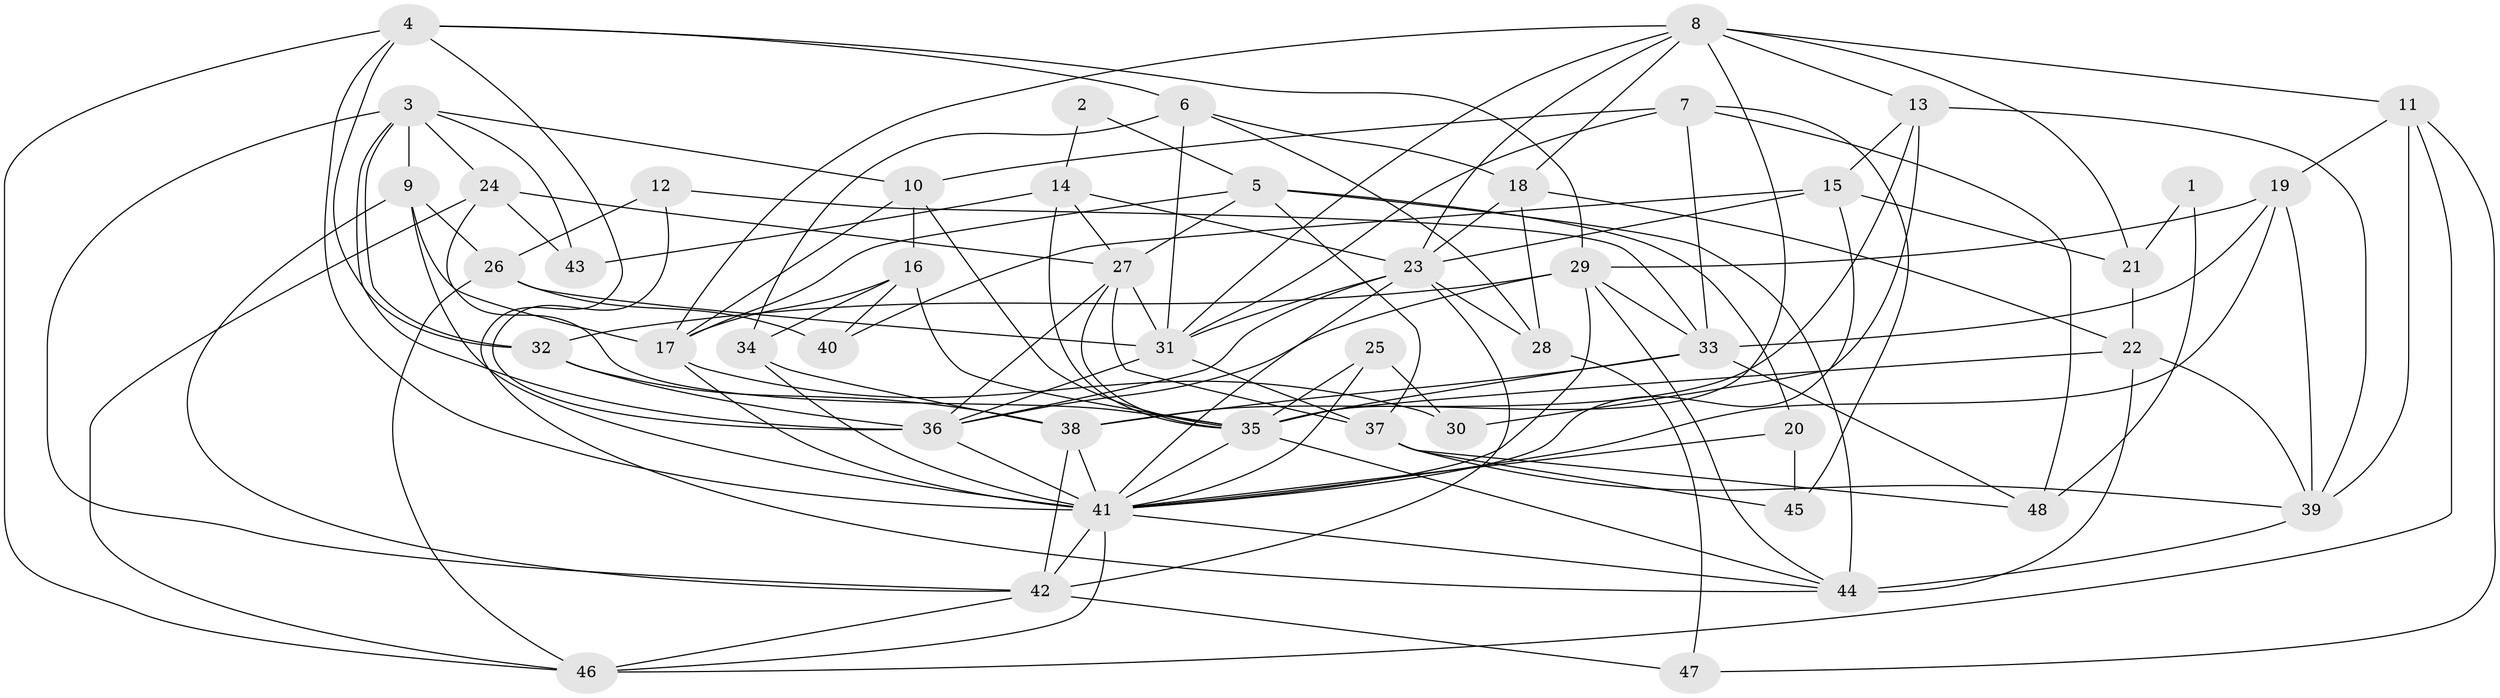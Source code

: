 // original degree distribution, {4: 0.30526315789473685, 2: 0.12631578947368421, 3: 0.24210526315789474, 5: 0.23157894736842105, 8: 0.010526315789473684, 7: 0.05263157894736842, 6: 0.031578947368421054}
// Generated by graph-tools (version 1.1) at 2025/02/03/09/25 03:02:05]
// undirected, 48 vertices, 132 edges
graph export_dot {
graph [start="1"]
  node [color=gray90,style=filled];
  1;
  2;
  3;
  4;
  5;
  6;
  7;
  8;
  9;
  10;
  11;
  12;
  13;
  14;
  15;
  16;
  17;
  18;
  19;
  20;
  21;
  22;
  23;
  24;
  25;
  26;
  27;
  28;
  29;
  30;
  31;
  32;
  33;
  34;
  35;
  36;
  37;
  38;
  39;
  40;
  41;
  42;
  43;
  44;
  45;
  46;
  47;
  48;
  1 -- 21 [weight=1.0];
  1 -- 48 [weight=1.0];
  2 -- 5 [weight=1.0];
  2 -- 14 [weight=1.0];
  3 -- 9 [weight=1.0];
  3 -- 10 [weight=1.0];
  3 -- 24 [weight=1.0];
  3 -- 32 [weight=1.0];
  3 -- 36 [weight=1.0];
  3 -- 42 [weight=1.0];
  3 -- 43 [weight=1.0];
  4 -- 6 [weight=1.0];
  4 -- 29 [weight=1.0];
  4 -- 32 [weight=1.0];
  4 -- 41 [weight=1.0];
  4 -- 44 [weight=1.0];
  4 -- 46 [weight=1.0];
  5 -- 17 [weight=1.0];
  5 -- 20 [weight=1.0];
  5 -- 27 [weight=1.0];
  5 -- 37 [weight=1.0];
  5 -- 44 [weight=2.0];
  6 -- 18 [weight=1.0];
  6 -- 28 [weight=1.0];
  6 -- 31 [weight=1.0];
  6 -- 34 [weight=1.0];
  7 -- 10 [weight=1.0];
  7 -- 31 [weight=1.0];
  7 -- 33 [weight=1.0];
  7 -- 45 [weight=1.0];
  7 -- 48 [weight=1.0];
  8 -- 11 [weight=1.0];
  8 -- 13 [weight=1.0];
  8 -- 17 [weight=1.0];
  8 -- 18 [weight=1.0];
  8 -- 21 [weight=1.0];
  8 -- 23 [weight=1.0];
  8 -- 31 [weight=1.0];
  8 -- 35 [weight=1.0];
  9 -- 17 [weight=1.0];
  9 -- 26 [weight=1.0];
  9 -- 41 [weight=1.0];
  9 -- 42 [weight=1.0];
  10 -- 16 [weight=1.0];
  10 -- 17 [weight=1.0];
  10 -- 35 [weight=1.0];
  11 -- 19 [weight=1.0];
  11 -- 39 [weight=1.0];
  11 -- 46 [weight=1.0];
  11 -- 47 [weight=1.0];
  12 -- 26 [weight=1.0];
  12 -- 33 [weight=1.0];
  12 -- 36 [weight=2.0];
  13 -- 15 [weight=1.0];
  13 -- 30 [weight=2.0];
  13 -- 38 [weight=1.0];
  13 -- 39 [weight=1.0];
  14 -- 23 [weight=1.0];
  14 -- 27 [weight=1.0];
  14 -- 35 [weight=1.0];
  14 -- 43 [weight=2.0];
  15 -- 21 [weight=2.0];
  15 -- 23 [weight=1.0];
  15 -- 40 [weight=1.0];
  15 -- 41 [weight=1.0];
  16 -- 17 [weight=1.0];
  16 -- 34 [weight=1.0];
  16 -- 35 [weight=1.0];
  16 -- 40 [weight=1.0];
  17 -- 30 [weight=1.0];
  17 -- 41 [weight=1.0];
  18 -- 22 [weight=2.0];
  18 -- 23 [weight=1.0];
  18 -- 28 [weight=1.0];
  19 -- 29 [weight=1.0];
  19 -- 33 [weight=1.0];
  19 -- 39 [weight=1.0];
  19 -- 41 [weight=1.0];
  20 -- 41 [weight=1.0];
  20 -- 45 [weight=2.0];
  21 -- 22 [weight=1.0];
  22 -- 35 [weight=1.0];
  22 -- 39 [weight=1.0];
  22 -- 44 [weight=1.0];
  23 -- 28 [weight=1.0];
  23 -- 31 [weight=1.0];
  23 -- 36 [weight=1.0];
  23 -- 41 [weight=1.0];
  23 -- 42 [weight=1.0];
  24 -- 27 [weight=1.0];
  24 -- 35 [weight=1.0];
  24 -- 43 [weight=1.0];
  24 -- 46 [weight=1.0];
  25 -- 30 [weight=1.0];
  25 -- 35 [weight=1.0];
  25 -- 41 [weight=1.0];
  26 -- 31 [weight=1.0];
  26 -- 40 [weight=1.0];
  26 -- 46 [weight=1.0];
  27 -- 31 [weight=1.0];
  27 -- 35 [weight=1.0];
  27 -- 36 [weight=2.0];
  27 -- 37 [weight=1.0];
  28 -- 47 [weight=1.0];
  29 -- 32 [weight=1.0];
  29 -- 33 [weight=1.0];
  29 -- 36 [weight=1.0];
  29 -- 41 [weight=1.0];
  29 -- 44 [weight=1.0];
  31 -- 36 [weight=1.0];
  31 -- 37 [weight=1.0];
  32 -- 36 [weight=1.0];
  32 -- 38 [weight=1.0];
  33 -- 35 [weight=1.0];
  33 -- 38 [weight=1.0];
  33 -- 48 [weight=1.0];
  34 -- 38 [weight=1.0];
  34 -- 41 [weight=1.0];
  35 -- 41 [weight=1.0];
  35 -- 44 [weight=1.0];
  36 -- 41 [weight=2.0];
  37 -- 39 [weight=1.0];
  37 -- 45 [weight=1.0];
  37 -- 48 [weight=1.0];
  38 -- 41 [weight=1.0];
  38 -- 42 [weight=1.0];
  39 -- 44 [weight=1.0];
  41 -- 42 [weight=1.0];
  41 -- 44 [weight=1.0];
  41 -- 46 [weight=1.0];
  42 -- 46 [weight=1.0];
  42 -- 47 [weight=1.0];
}
